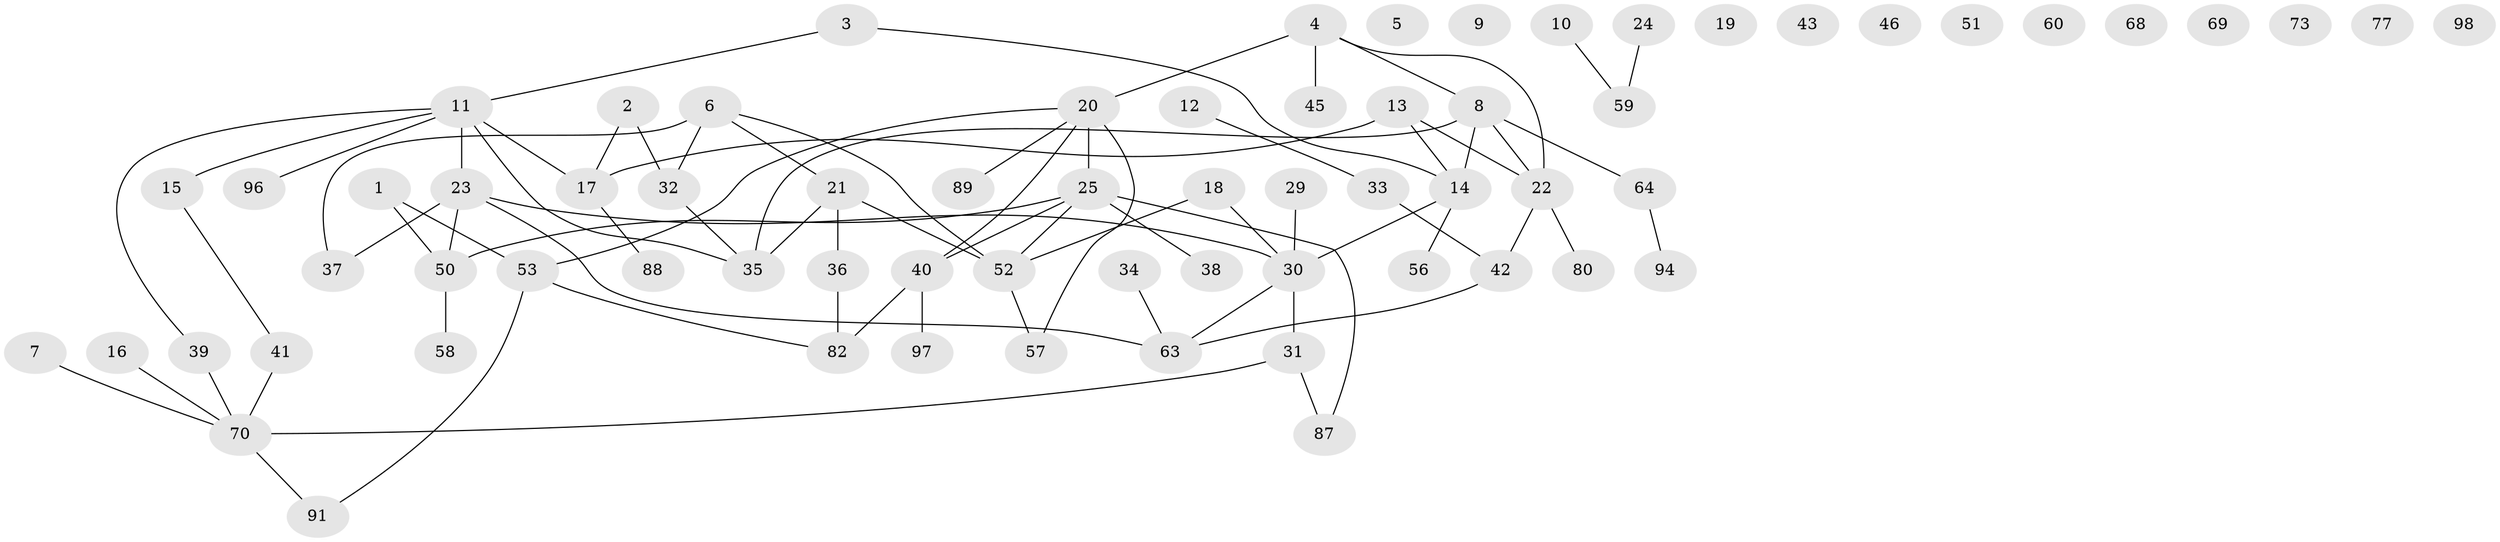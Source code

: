 // Generated by graph-tools (version 1.1) at 2025/23/03/03/25 07:23:25]
// undirected, 68 vertices, 77 edges
graph export_dot {
graph [start="1"]
  node [color=gray90,style=filled];
  1 [super="+75"];
  2;
  3;
  4 [super="+28"];
  5;
  6 [super="+67"];
  7;
  8 [super="+93"];
  9;
  10 [super="+26"];
  11 [super="+66"];
  12 [super="+27"];
  13;
  14 [super="+76"];
  15;
  16;
  17 [super="+92"];
  18 [super="+78"];
  19;
  20 [super="+49"];
  21 [super="+47"];
  22 [super="+54"];
  23 [super="+95"];
  24;
  25 [super="+55"];
  29;
  30 [super="+81"];
  31 [super="+48"];
  32 [super="+62"];
  33;
  34;
  35 [super="+71"];
  36 [super="+86"];
  37;
  38;
  39 [super="+61"];
  40 [super="+90"];
  41 [super="+44"];
  42 [super="+74"];
  43;
  45;
  46;
  50 [super="+65"];
  51;
  52 [super="+85"];
  53 [super="+72"];
  56;
  57;
  58;
  59 [super="+79"];
  60;
  63 [super="+84"];
  64;
  68;
  69;
  70 [super="+83"];
  73;
  77;
  80;
  82;
  87;
  88;
  89;
  91;
  94;
  96;
  97;
  98;
  1 -- 53;
  1 -- 50;
  2 -- 17;
  2 -- 32;
  3 -- 14;
  3 -- 11;
  4 -- 20 [weight=2];
  4 -- 8;
  4 -- 45;
  4 -- 22;
  6 -- 37;
  6 -- 21;
  6 -- 52;
  6 -- 32;
  7 -- 70;
  8 -- 14;
  8 -- 64;
  8 -- 35;
  8 -- 22;
  10 -- 59;
  11 -- 15;
  11 -- 96;
  11 -- 17;
  11 -- 23;
  11 -- 39;
  11 -- 35;
  12 -- 33;
  13 -- 14;
  13 -- 17;
  13 -- 22;
  14 -- 30;
  14 -- 56;
  15 -- 41;
  16 -- 70;
  17 -- 88;
  18 -- 52;
  18 -- 30;
  20 -- 40;
  20 -- 89;
  20 -- 57;
  20 -- 25;
  20 -- 53;
  21 -- 36;
  21 -- 52;
  21 -- 35;
  22 -- 80;
  22 -- 42;
  23 -- 30;
  23 -- 37;
  23 -- 50;
  23 -- 63;
  24 -- 59;
  25 -- 50;
  25 -- 52;
  25 -- 38;
  25 -- 87;
  25 -- 40;
  29 -- 30;
  30 -- 31;
  30 -- 63;
  31 -- 87;
  31 -- 70;
  32 -- 35;
  33 -- 42;
  34 -- 63;
  36 -- 82;
  39 -- 70;
  40 -- 82;
  40 -- 97;
  41 -- 70;
  42 -- 63;
  50 -- 58 [weight=2];
  52 -- 57;
  53 -- 82;
  53 -- 91;
  64 -- 94;
  70 -- 91;
}

